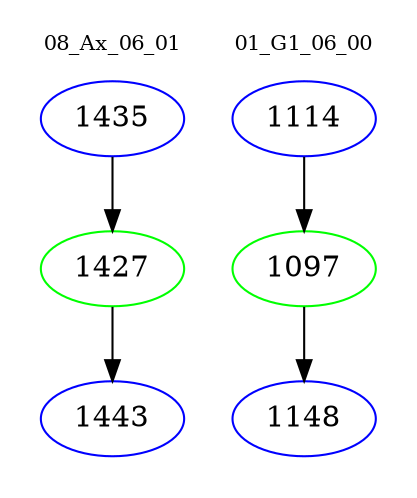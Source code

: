 digraph{
subgraph cluster_0 {
color = white
label = "08_Ax_06_01";
fontsize=10;
T0_1435 [label="1435", color="blue"]
T0_1435 -> T0_1427 [color="black"]
T0_1427 [label="1427", color="green"]
T0_1427 -> T0_1443 [color="black"]
T0_1443 [label="1443", color="blue"]
}
subgraph cluster_1 {
color = white
label = "01_G1_06_00";
fontsize=10;
T1_1114 [label="1114", color="blue"]
T1_1114 -> T1_1097 [color="black"]
T1_1097 [label="1097", color="green"]
T1_1097 -> T1_1148 [color="black"]
T1_1148 [label="1148", color="blue"]
}
}
